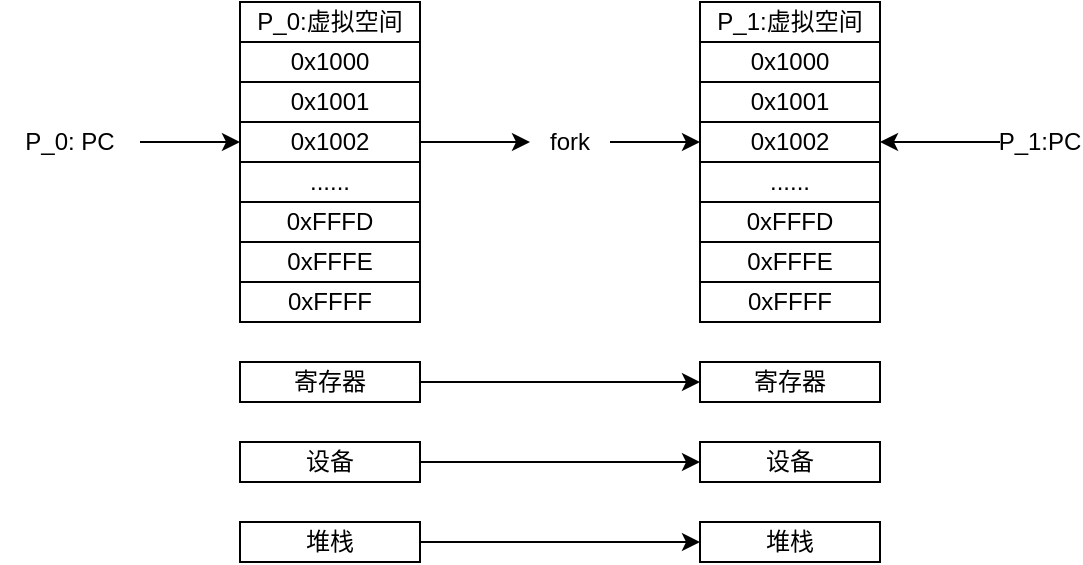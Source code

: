<mxfile version="14.6.1" type="device" pages="3"><diagram id="RxDcezwiMd56ZjlxwDjX" name="第 1 页"><mxGraphModel dx="1379" dy="774" grid="1" gridSize="10" guides="1" tooltips="1" connect="1" arrows="1" fold="1" page="1" pageScale="1" pageWidth="850" pageHeight="1100" math="0" shadow="0"><root><mxCell id="0"/><mxCell id="1" parent="0"/><mxCell id="0-1mIV-Ge1RWTfzih4tD-1" value="P_0:虚拟空间" style="rounded=0;whiteSpace=wrap;html=1;" vertex="1" parent="1"><mxGeometry x="240" y="200" width="90" height="20" as="geometry"/></mxCell><mxCell id="0-1mIV-Ge1RWTfzih4tD-2" value="0x1000" style="rounded=0;whiteSpace=wrap;html=1;" vertex="1" parent="1"><mxGeometry x="240" y="220" width="90" height="20" as="geometry"/></mxCell><mxCell id="0-1mIV-Ge1RWTfzih4tD-3" value="0x1001" style="rounded=0;whiteSpace=wrap;html=1;" vertex="1" parent="1"><mxGeometry x="240" y="240" width="90" height="20" as="geometry"/></mxCell><mxCell id="0-1mIV-Ge1RWTfzih4tD-12" style="edgeStyle=orthogonalEdgeStyle;rounded=0;orthogonalLoop=1;jettySize=auto;html=1;exitX=1;exitY=0.5;exitDx=0;exitDy=0;" edge="1" parent="1" source="0-1mIV-Ge1RWTfzih4tD-4" target="0-1mIV-Ge1RWTfzih4tD-11"><mxGeometry relative="1" as="geometry"/></mxCell><mxCell id="0-1mIV-Ge1RWTfzih4tD-4" value="0x1002" style="rounded=0;whiteSpace=wrap;html=1;" vertex="1" parent="1"><mxGeometry x="240" y="260" width="90" height="20" as="geometry"/></mxCell><mxCell id="0-1mIV-Ge1RWTfzih4tD-5" value="......" style="rounded=0;whiteSpace=wrap;html=1;" vertex="1" parent="1"><mxGeometry x="240" y="280" width="90" height="20" as="geometry"/></mxCell><mxCell id="0-1mIV-Ge1RWTfzih4tD-6" value="0xFFFD" style="rounded=0;whiteSpace=wrap;html=1;" vertex="1" parent="1"><mxGeometry x="240" y="300" width="90" height="20" as="geometry"/></mxCell><mxCell id="0-1mIV-Ge1RWTfzih4tD-7" value="0xFFFE" style="rounded=0;whiteSpace=wrap;html=1;" vertex="1" parent="1"><mxGeometry x="240" y="320" width="90" height="20" as="geometry"/></mxCell><mxCell id="0-1mIV-Ge1RWTfzih4tD-8" value="0xFFFF" style="rounded=0;whiteSpace=wrap;html=1;" vertex="1" parent="1"><mxGeometry x="240" y="340" width="90" height="20" as="geometry"/></mxCell><mxCell id="0-1mIV-Ge1RWTfzih4tD-10" style="edgeStyle=orthogonalEdgeStyle;rounded=0;orthogonalLoop=1;jettySize=auto;html=1;exitX=1;exitY=0.5;exitDx=0;exitDy=0;" edge="1" parent="1" source="0-1mIV-Ge1RWTfzih4tD-9" target="0-1mIV-Ge1RWTfzih4tD-4"><mxGeometry relative="1" as="geometry"/></mxCell><mxCell id="0-1mIV-Ge1RWTfzih4tD-9" value="P_0: PC" style="text;html=1;strokeColor=none;fillColor=none;align=center;verticalAlign=middle;whiteSpace=wrap;rounded=0;" vertex="1" parent="1"><mxGeometry x="120" y="260" width="70" height="20" as="geometry"/></mxCell><mxCell id="0-1mIV-Ge1RWTfzih4tD-21" style="edgeStyle=orthogonalEdgeStyle;rounded=0;orthogonalLoop=1;jettySize=auto;html=1;exitX=1;exitY=0.5;exitDx=0;exitDy=0;entryX=0;entryY=0.5;entryDx=0;entryDy=0;" edge="1" parent="1" source="0-1mIV-Ge1RWTfzih4tD-11" target="0-1mIV-Ge1RWTfzih4tD-16"><mxGeometry relative="1" as="geometry"/></mxCell><mxCell id="0-1mIV-Ge1RWTfzih4tD-11" value="fork" style="text;html=1;strokeColor=none;fillColor=none;align=center;verticalAlign=middle;whiteSpace=wrap;rounded=0;" vertex="1" parent="1"><mxGeometry x="385" y="260" width="40" height="20" as="geometry"/></mxCell><mxCell id="0-1mIV-Ge1RWTfzih4tD-13" value="P_1:虚拟空间" style="rounded=0;whiteSpace=wrap;html=1;" vertex="1" parent="1"><mxGeometry x="470" y="200" width="90" height="20" as="geometry"/></mxCell><mxCell id="0-1mIV-Ge1RWTfzih4tD-14" value="0x1000" style="rounded=0;whiteSpace=wrap;html=1;" vertex="1" parent="1"><mxGeometry x="470" y="220" width="90" height="20" as="geometry"/></mxCell><mxCell id="0-1mIV-Ge1RWTfzih4tD-15" value="0x1001" style="rounded=0;whiteSpace=wrap;html=1;" vertex="1" parent="1"><mxGeometry x="470" y="240" width="90" height="20" as="geometry"/></mxCell><mxCell id="0-1mIV-Ge1RWTfzih4tD-16" value="0x1002" style="rounded=0;whiteSpace=wrap;html=1;" vertex="1" parent="1"><mxGeometry x="470" y="260" width="90" height="20" as="geometry"/></mxCell><mxCell id="0-1mIV-Ge1RWTfzih4tD-17" value="......" style="rounded=0;whiteSpace=wrap;html=1;" vertex="1" parent="1"><mxGeometry x="470" y="280" width="90" height="20" as="geometry"/></mxCell><mxCell id="0-1mIV-Ge1RWTfzih4tD-18" value="0xFFFD" style="rounded=0;whiteSpace=wrap;html=1;" vertex="1" parent="1"><mxGeometry x="470" y="300" width="90" height="20" as="geometry"/></mxCell><mxCell id="0-1mIV-Ge1RWTfzih4tD-19" value="0xFFFE" style="rounded=0;whiteSpace=wrap;html=1;" vertex="1" parent="1"><mxGeometry x="470" y="320" width="90" height="20" as="geometry"/></mxCell><mxCell id="0-1mIV-Ge1RWTfzih4tD-20" value="0xFFFF" style="rounded=0;whiteSpace=wrap;html=1;" vertex="1" parent="1"><mxGeometry x="470" y="340" width="90" height="20" as="geometry"/></mxCell><mxCell id="0-1mIV-Ge1RWTfzih4tD-23" style="edgeStyle=orthogonalEdgeStyle;rounded=0;orthogonalLoop=1;jettySize=auto;html=1;exitX=0;exitY=0.5;exitDx=0;exitDy=0;" edge="1" parent="1" source="0-1mIV-Ge1RWTfzih4tD-22" target="0-1mIV-Ge1RWTfzih4tD-16"><mxGeometry relative="1" as="geometry"/></mxCell><mxCell id="0-1mIV-Ge1RWTfzih4tD-22" value="P_1:PC" style="text;html=1;strokeColor=none;fillColor=none;align=center;verticalAlign=middle;whiteSpace=wrap;rounded=0;" vertex="1" parent="1"><mxGeometry x="620" y="260" width="40" height="20" as="geometry"/></mxCell><mxCell id="cBHzgWHIfLX0-GoalUNW-7" style="edgeStyle=orthogonalEdgeStyle;rounded=0;orthogonalLoop=1;jettySize=auto;html=1;exitX=1;exitY=0.5;exitDx=0;exitDy=0;entryX=0;entryY=0.5;entryDx=0;entryDy=0;" edge="1" parent="1" source="cBHzgWHIfLX0-GoalUNW-1" target="cBHzgWHIfLX0-GoalUNW-4"><mxGeometry relative="1" as="geometry"/></mxCell><mxCell id="cBHzgWHIfLX0-GoalUNW-1" value="寄存器" style="rounded=0;whiteSpace=wrap;html=1;" vertex="1" parent="1"><mxGeometry x="240" y="380" width="90" height="20" as="geometry"/></mxCell><mxCell id="cBHzgWHIfLX0-GoalUNW-8" style="edgeStyle=orthogonalEdgeStyle;rounded=0;orthogonalLoop=1;jettySize=auto;html=1;exitX=1;exitY=0.5;exitDx=0;exitDy=0;" edge="1" parent="1" source="cBHzgWHIfLX0-GoalUNW-2" target="cBHzgWHIfLX0-GoalUNW-5"><mxGeometry relative="1" as="geometry"/></mxCell><mxCell id="cBHzgWHIfLX0-GoalUNW-2" value="设备" style="rounded=0;whiteSpace=wrap;html=1;" vertex="1" parent="1"><mxGeometry x="240" y="420" width="90" height="20" as="geometry"/></mxCell><mxCell id="cBHzgWHIfLX0-GoalUNW-9" style="edgeStyle=orthogonalEdgeStyle;rounded=0;orthogonalLoop=1;jettySize=auto;html=1;exitX=1;exitY=0.5;exitDx=0;exitDy=0;" edge="1" parent="1" source="cBHzgWHIfLX0-GoalUNW-3" target="cBHzgWHIfLX0-GoalUNW-6"><mxGeometry relative="1" as="geometry"/></mxCell><mxCell id="cBHzgWHIfLX0-GoalUNW-3" value="堆栈" style="rounded=0;whiteSpace=wrap;html=1;" vertex="1" parent="1"><mxGeometry x="240" y="460" width="90" height="20" as="geometry"/></mxCell><mxCell id="cBHzgWHIfLX0-GoalUNW-4" value="寄存器" style="rounded=0;whiteSpace=wrap;html=1;" vertex="1" parent="1"><mxGeometry x="470" y="380" width="90" height="20" as="geometry"/></mxCell><mxCell id="cBHzgWHIfLX0-GoalUNW-5" value="设备" style="rounded=0;whiteSpace=wrap;html=1;" vertex="1" parent="1"><mxGeometry x="470" y="420" width="90" height="20" as="geometry"/></mxCell><mxCell id="cBHzgWHIfLX0-GoalUNW-6" value="堆栈" style="rounded=0;whiteSpace=wrap;html=1;" vertex="1" parent="1"><mxGeometry x="470" y="460" width="90" height="20" as="geometry"/></mxCell></root></mxGraphModel></diagram><diagram id="hj6Jt7ETDmSBsyS2MMWf" name="第 2 页"><mxGraphModel dx="1379" dy="774" grid="1" gridSize="10" guides="1" tooltips="1" connect="1" arrows="1" fold="1" page="1" pageScale="1" pageWidth="850" pageHeight="1100" math="0" shadow="0"><root><mxCell id="Ln3bBXIFtddjeW7H1KDr-0"/><mxCell id="Ln3bBXIFtddjeW7H1KDr-1" parent="Ln3bBXIFtddjeW7H1KDr-0"/><mxCell id="PxDKsjM7467nZ8MxKHK9-52" value="" style="group;fillColor=#e3c800;strokeColor=#B09500;fontColor=#ffffff;" vertex="1" connectable="0" parent="Ln3bBXIFtddjeW7H1KDr-1"><mxGeometry x="150" y="90" width="500" height="60" as="geometry"/></mxCell><mxCell id="PxDKsjM7467nZ8MxKHK9-31" value="物理内存" style="rounded=0;whiteSpace=wrap;html=1;" vertex="1" parent="PxDKsjM7467nZ8MxKHK9-52"><mxGeometry width="500" height="60" as="geometry"/></mxCell><mxCell id="PxDKsjM7467nZ8MxKHK9-34" value="Page" style="rounded=0;whiteSpace=wrap;html=1;" vertex="1" parent="PxDKsjM7467nZ8MxKHK9-52"><mxGeometry x="15" y="10" width="40" height="20" as="geometry"/></mxCell><mxCell id="PxDKsjM7467nZ8MxKHK9-35" value="Page" style="rounded=0;whiteSpace=wrap;html=1;" vertex="1" parent="PxDKsjM7467nZ8MxKHK9-52"><mxGeometry x="15" y="30" width="40" height="20" as="geometry"/></mxCell><mxCell id="PxDKsjM7467nZ8MxKHK9-39" value="Page" style="rounded=0;whiteSpace=wrap;html=1;" vertex="1" parent="PxDKsjM7467nZ8MxKHK9-52"><mxGeometry x="55" y="10" width="40" height="20" as="geometry"/></mxCell><mxCell id="PxDKsjM7467nZ8MxKHK9-40" value="Page" style="rounded=0;whiteSpace=wrap;html=1;" vertex="1" parent="PxDKsjM7467nZ8MxKHK9-52"><mxGeometry x="55" y="30" width="40" height="20" as="geometry"/></mxCell><mxCell id="PxDKsjM7467nZ8MxKHK9-41" value="......" style="rounded=0;whiteSpace=wrap;html=1;" vertex="1" parent="PxDKsjM7467nZ8MxKHK9-52"><mxGeometry x="95" y="10" width="100" height="20" as="geometry"/></mxCell><mxCell id="PxDKsjM7467nZ8MxKHK9-42" value="......" style="rounded=0;whiteSpace=wrap;html=1;" vertex="1" parent="PxDKsjM7467nZ8MxKHK9-52"><mxGeometry x="95" y="30" width="100" height="20" as="geometry"/></mxCell><mxCell id="PxDKsjM7467nZ8MxKHK9-43" value="Page" style="rounded=0;whiteSpace=wrap;html=1;fillColor=#e51400;strokeColor=#B20000;fontColor=#ffffff;" vertex="1" parent="PxDKsjM7467nZ8MxKHK9-52"><mxGeometry x="295" y="10" width="40" height="20" as="geometry"/></mxCell><mxCell id="PxDKsjM7467nZ8MxKHK9-44" value="Page" style="rounded=0;whiteSpace=wrap;html=1;" vertex="1" parent="PxDKsjM7467nZ8MxKHK9-52"><mxGeometry x="295" y="30" width="40" height="20" as="geometry"/></mxCell><mxCell id="PxDKsjM7467nZ8MxKHK9-45" value="Page" style="rounded=0;whiteSpace=wrap;html=1;fillColor=#e51400;strokeColor=#B20000;fontColor=#ffffff;" vertex="1" parent="PxDKsjM7467nZ8MxKHK9-52"><mxGeometry x="335" y="10" width="40" height="20" as="geometry"/></mxCell><mxCell id="PxDKsjM7467nZ8MxKHK9-46" value="Page" style="rounded=0;whiteSpace=wrap;html=1;" vertex="1" parent="PxDKsjM7467nZ8MxKHK9-52"><mxGeometry x="335" y="30" width="40" height="20" as="geometry"/></mxCell><mxCell id="PxDKsjM7467nZ8MxKHK9-47" value="Page" style="rounded=0;whiteSpace=wrap;html=1;fillColor=#e3c800;strokeColor=#B09500;fontColor=#ffffff;" vertex="1" parent="PxDKsjM7467nZ8MxKHK9-52"><mxGeometry x="445" y="10" width="40" height="20" as="geometry"/></mxCell><mxCell id="PxDKsjM7467nZ8MxKHK9-48" value="Page" style="rounded=0;whiteSpace=wrap;html=1;" vertex="1" parent="PxDKsjM7467nZ8MxKHK9-52"><mxGeometry x="445" y="30" width="40" height="20" as="geometry"/></mxCell><mxCell id="PxDKsjM7467nZ8MxKHK9-49" value="Page" style="rounded=0;whiteSpace=wrap;html=1;fillColor=#e3c800;strokeColor=#B09500;fontColor=#ffffff;" vertex="1" parent="PxDKsjM7467nZ8MxKHK9-52"><mxGeometry x="405" y="10" width="40" height="20" as="geometry"/></mxCell><mxCell id="PxDKsjM7467nZ8MxKHK9-50" value="Page" style="rounded=0;whiteSpace=wrap;html=1;" vertex="1" parent="PxDKsjM7467nZ8MxKHK9-52"><mxGeometry x="405" y="30" width="40" height="20" as="geometry"/></mxCell><mxCell id="PxDKsjM7467nZ8MxKHK9-53" value="......" style="rounded=0;whiteSpace=wrap;html=1;" vertex="1" parent="PxDKsjM7467nZ8MxKHK9-52"><mxGeometry x="375" y="10" width="30" height="20" as="geometry"/></mxCell><mxCell id="PxDKsjM7467nZ8MxKHK9-54" value="......" style="rounded=0;whiteSpace=wrap;html=1;" vertex="1" parent="PxDKsjM7467nZ8MxKHK9-52"><mxGeometry x="375" y="30" width="30" height="20" as="geometry"/></mxCell><mxCell id="PxDKsjM7467nZ8MxKHK9-0" value="P_0:虚拟空间" style="rounded=0;whiteSpace=wrap;html=1;" vertex="1" parent="Ln3bBXIFtddjeW7H1KDr-1"><mxGeometry x="240" y="200" width="90" height="20" as="geometry"/></mxCell><mxCell id="zTly8PSaYznxtK_NQt9u-36" style="edgeStyle=orthogonalEdgeStyle;rounded=0;orthogonalLoop=1;jettySize=auto;html=1;exitX=0;exitY=0.5;exitDx=0;exitDy=0;entryX=1;entryY=0.5;entryDx=0;entryDy=0;" edge="1" parent="Ln3bBXIFtddjeW7H1KDr-1" source="PxDKsjM7467nZ8MxKHK9-1" target="zTly8PSaYznxtK_NQt9u-3"><mxGeometry relative="1" as="geometry"/></mxCell><mxCell id="PxDKsjM7467nZ8MxKHK9-1" value="0x1000" style="rounded=0;whiteSpace=wrap;html=1;" vertex="1" parent="Ln3bBXIFtddjeW7H1KDr-1"><mxGeometry x="240" y="220" width="90" height="20" as="geometry"/></mxCell><mxCell id="zTly8PSaYznxtK_NQt9u-37" style="edgeStyle=orthogonalEdgeStyle;rounded=0;orthogonalLoop=1;jettySize=auto;html=1;exitX=0;exitY=0.5;exitDx=0;exitDy=0;entryX=1;entryY=0.5;entryDx=0;entryDy=0;" edge="1" parent="Ln3bBXIFtddjeW7H1KDr-1" source="PxDKsjM7467nZ8MxKHK9-2" target="zTly8PSaYznxtK_NQt9u-4"><mxGeometry relative="1" as="geometry"/></mxCell><mxCell id="PxDKsjM7467nZ8MxKHK9-2" value="0x1001" style="rounded=0;whiteSpace=wrap;html=1;" vertex="1" parent="Ln3bBXIFtddjeW7H1KDr-1"><mxGeometry x="240" y="240" width="90" height="20" as="geometry"/></mxCell><mxCell id="PxDKsjM7467nZ8MxKHK9-3" style="edgeStyle=orthogonalEdgeStyle;rounded=0;orthogonalLoop=1;jettySize=auto;html=1;exitX=1;exitY=0.5;exitDx=0;exitDy=0;" edge="1" parent="Ln3bBXIFtddjeW7H1KDr-1" source="PxDKsjM7467nZ8MxKHK9-4" target="PxDKsjM7467nZ8MxKHK9-12"><mxGeometry relative="1" as="geometry"/></mxCell><mxCell id="PxDKsjM7467nZ8MxKHK9-4" value="0x1002" style="rounded=0;whiteSpace=wrap;html=1;" vertex="1" parent="Ln3bBXIFtddjeW7H1KDr-1"><mxGeometry x="240" y="260" width="90" height="20" as="geometry"/></mxCell><mxCell id="PxDKsjM7467nZ8MxKHK9-5" value="......" style="rounded=0;whiteSpace=wrap;html=1;" vertex="1" parent="Ln3bBXIFtddjeW7H1KDr-1"><mxGeometry x="240" y="280" width="90" height="20" as="geometry"/></mxCell><mxCell id="zTly8PSaYznxtK_NQt9u-47" style="edgeStyle=orthogonalEdgeStyle;rounded=0;orthogonalLoop=1;jettySize=auto;html=1;exitX=0;exitY=0.5;exitDx=0;exitDy=0;entryX=1;entryY=0.5;entryDx=0;entryDy=0;" edge="1" parent="Ln3bBXIFtddjeW7H1KDr-1" source="PxDKsjM7467nZ8MxKHK9-6" target="zTly8PSaYznxtK_NQt9u-8"><mxGeometry relative="1" as="geometry"/></mxCell><mxCell id="PxDKsjM7467nZ8MxKHK9-6" value="0xFFFA" style="rounded=0;whiteSpace=wrap;html=1;" vertex="1" parent="Ln3bBXIFtddjeW7H1KDr-1"><mxGeometry x="240" y="300" width="90" height="20" as="geometry"/></mxCell><mxCell id="zTly8PSaYznxtK_NQt9u-48" style="edgeStyle=orthogonalEdgeStyle;rounded=0;orthogonalLoop=1;jettySize=auto;html=1;exitX=0;exitY=0.5;exitDx=0;exitDy=0;entryX=1;entryY=0.5;entryDx=0;entryDy=0;" edge="1" parent="Ln3bBXIFtddjeW7H1KDr-1" source="PxDKsjM7467nZ8MxKHK9-7" target="zTly8PSaYznxtK_NQt9u-15"><mxGeometry relative="1" as="geometry"/></mxCell><mxCell id="PxDKsjM7467nZ8MxKHK9-7" value="0xFFFB" style="rounded=0;whiteSpace=wrap;html=1;" vertex="1" parent="Ln3bBXIFtddjeW7H1KDr-1"><mxGeometry x="240" y="320" width="90" height="20" as="geometry"/></mxCell><mxCell id="PxDKsjM7467nZ8MxKHK9-8" value="0xFFFC" style="rounded=0;whiteSpace=wrap;html=1;" vertex="1" parent="Ln3bBXIFtddjeW7H1KDr-1"><mxGeometry x="240" y="340" width="90" height="20" as="geometry"/></mxCell><mxCell id="PxDKsjM7467nZ8MxKHK9-58" style="edgeStyle=orthogonalEdgeStyle;rounded=0;orthogonalLoop=1;jettySize=auto;html=1;exitX=0;exitY=0.5;exitDx=0;exitDy=0;entryX=1;entryY=0.5;entryDx=0;entryDy=0;" edge="1" parent="Ln3bBXIFtddjeW7H1KDr-1" source="PxDKsjM7467nZ8MxKHK9-10"><mxGeometry relative="1" as="geometry"><mxPoint x="330" y="330" as="targetPoint"/></mxGeometry></mxCell><mxCell id="PxDKsjM7467nZ8MxKHK9-10" value="P_0: PC" style="text;html=1;strokeColor=none;fillColor=none;align=center;verticalAlign=middle;whiteSpace=wrap;rounded=0;" vertex="1" parent="Ln3bBXIFtddjeW7H1KDr-1"><mxGeometry x="390" y="320" width="50" height="20" as="geometry"/></mxCell><mxCell id="PxDKsjM7467nZ8MxKHK9-11" style="edgeStyle=orthogonalEdgeStyle;rounded=0;orthogonalLoop=1;jettySize=auto;html=1;exitX=1;exitY=0.5;exitDx=0;exitDy=0;entryX=0;entryY=0.5;entryDx=0;entryDy=0;" edge="1" parent="Ln3bBXIFtddjeW7H1KDr-1" source="PxDKsjM7467nZ8MxKHK9-12" target="PxDKsjM7467nZ8MxKHK9-16"><mxGeometry relative="1" as="geometry"/></mxCell><mxCell id="PxDKsjM7467nZ8MxKHK9-12" value="fork" style="text;html=1;strokeColor=none;fillColor=none;align=center;verticalAlign=middle;whiteSpace=wrap;rounded=0;" vertex="1" parent="Ln3bBXIFtddjeW7H1KDr-1"><mxGeometry x="385" y="260" width="40" height="20" as="geometry"/></mxCell><mxCell id="PxDKsjM7467nZ8MxKHK9-13" value="P_1:虚拟空间" style="rounded=0;whiteSpace=wrap;html=1;" vertex="1" parent="Ln3bBXIFtddjeW7H1KDr-1"><mxGeometry x="470" y="200" width="90" height="20" as="geometry"/></mxCell><mxCell id="zTly8PSaYznxtK_NQt9u-40" style="edgeStyle=orthogonalEdgeStyle;rounded=0;orthogonalLoop=1;jettySize=auto;html=1;exitX=1;exitY=0.5;exitDx=0;exitDy=0;" edge="1" parent="Ln3bBXIFtddjeW7H1KDr-1" source="PxDKsjM7467nZ8MxKHK9-14" target="zTly8PSaYznxtK_NQt9u-22"><mxGeometry relative="1" as="geometry"/></mxCell><mxCell id="PxDKsjM7467nZ8MxKHK9-14" value="0x1000" style="rounded=0;whiteSpace=wrap;html=1;" vertex="1" parent="Ln3bBXIFtddjeW7H1KDr-1"><mxGeometry x="470" y="220" width="90" height="20" as="geometry"/></mxCell><mxCell id="zTly8PSaYznxtK_NQt9u-41" style="edgeStyle=orthogonalEdgeStyle;rounded=0;orthogonalLoop=1;jettySize=auto;html=1;exitX=1;exitY=0.5;exitDx=0;exitDy=0;entryX=0;entryY=0.5;entryDx=0;entryDy=0;" edge="1" parent="Ln3bBXIFtddjeW7H1KDr-1" source="PxDKsjM7467nZ8MxKHK9-15" target="zTly8PSaYznxtK_NQt9u-23"><mxGeometry relative="1" as="geometry"/></mxCell><mxCell id="PxDKsjM7467nZ8MxKHK9-15" value="0x1001" style="rounded=0;whiteSpace=wrap;html=1;" vertex="1" parent="Ln3bBXIFtddjeW7H1KDr-1"><mxGeometry x="470" y="240" width="90" height="20" as="geometry"/></mxCell><mxCell id="PxDKsjM7467nZ8MxKHK9-16" value="0x1002" style="rounded=0;whiteSpace=wrap;html=1;" vertex="1" parent="Ln3bBXIFtddjeW7H1KDr-1"><mxGeometry x="470" y="260" width="90" height="20" as="geometry"/></mxCell><mxCell id="PxDKsjM7467nZ8MxKHK9-17" value="......" style="rounded=0;whiteSpace=wrap;html=1;" vertex="1" parent="Ln3bBXIFtddjeW7H1KDr-1"><mxGeometry x="470" y="280" width="90" height="20" as="geometry"/></mxCell><mxCell id="PxDKsjM7467nZ8MxKHK9-32" style="edgeStyle=orthogonalEdgeStyle;rounded=0;orthogonalLoop=1;jettySize=auto;html=1;exitX=1;exitY=0.5;exitDx=0;exitDy=0;entryX=0;entryY=0.5;entryDx=0;entryDy=0;" edge="1" parent="Ln3bBXIFtddjeW7H1KDr-1" source="PxDKsjM7467nZ8MxKHK9-22" target="PxDKsjM7467nZ8MxKHK9-28"><mxGeometry relative="1" as="geometry"/></mxCell><mxCell id="PxDKsjM7467nZ8MxKHK9-22" value="P_1:PC" style="text;html=1;strokeColor=none;fillColor=none;align=center;verticalAlign=middle;whiteSpace=wrap;rounded=0;" vertex="1" parent="Ln3bBXIFtddjeW7H1KDr-1"><mxGeometry x="360" y="340" width="50" height="20" as="geometry"/></mxCell><mxCell id="PxDKsjM7467nZ8MxKHK9-24" value="......" style="rounded=0;whiteSpace=wrap;html=1;" vertex="1" parent="Ln3bBXIFtddjeW7H1KDr-1"><mxGeometry x="240" y="360" width="90" height="20" as="geometry"/></mxCell><mxCell id="PxDKsjM7467nZ8MxKHK9-25" value="0xFFFF" style="rounded=0;whiteSpace=wrap;html=1;" vertex="1" parent="Ln3bBXIFtddjeW7H1KDr-1"><mxGeometry x="240" y="380" width="90" height="20" as="geometry"/></mxCell><mxCell id="zTly8PSaYznxtK_NQt9u-57" style="edgeStyle=orthogonalEdgeStyle;rounded=0;orthogonalLoop=1;jettySize=auto;html=1;exitX=1;exitY=0.5;exitDx=0;exitDy=0;" edge="1" parent="Ln3bBXIFtddjeW7H1KDr-1" source="PxDKsjM7467nZ8MxKHK9-26" target="zTly8PSaYznxtK_NQt9u-27"><mxGeometry relative="1" as="geometry"/></mxCell><mxCell id="PxDKsjM7467nZ8MxKHK9-26" value="0xFFFA" style="rounded=0;whiteSpace=wrap;html=1;" vertex="1" parent="Ln3bBXIFtddjeW7H1KDr-1"><mxGeometry x="470" y="300" width="90" height="20" as="geometry"/></mxCell><mxCell id="zTly8PSaYznxtK_NQt9u-50" style="edgeStyle=orthogonalEdgeStyle;rounded=0;orthogonalLoop=1;jettySize=auto;html=1;exitX=1;exitY=0.5;exitDx=0;exitDy=0;" edge="1" parent="Ln3bBXIFtddjeW7H1KDr-1" source="PxDKsjM7467nZ8MxKHK9-27" target="zTly8PSaYznxtK_NQt9u-33"><mxGeometry relative="1" as="geometry"/></mxCell><mxCell id="PxDKsjM7467nZ8MxKHK9-27" value="0xFFFB" style="rounded=0;whiteSpace=wrap;html=1;" vertex="1" parent="Ln3bBXIFtddjeW7H1KDr-1"><mxGeometry x="470" y="320" width="90" height="20" as="geometry"/></mxCell><mxCell id="PxDKsjM7467nZ8MxKHK9-28" value="0xFFFC" style="rounded=0;whiteSpace=wrap;html=1;" vertex="1" parent="Ln3bBXIFtddjeW7H1KDr-1"><mxGeometry x="470" y="340" width="90" height="20" as="geometry"/></mxCell><mxCell id="PxDKsjM7467nZ8MxKHK9-29" value="......" style="rounded=0;whiteSpace=wrap;html=1;" vertex="1" parent="Ln3bBXIFtddjeW7H1KDr-1"><mxGeometry x="470" y="360" width="90" height="20" as="geometry"/></mxCell><mxCell id="PxDKsjM7467nZ8MxKHK9-30" value="0xFFFF" style="rounded=0;whiteSpace=wrap;html=1;" vertex="1" parent="Ln3bBXIFtddjeW7H1KDr-1"><mxGeometry x="470" y="380" width="90" height="20" as="geometry"/></mxCell><mxCell id="zTly8PSaYznxtK_NQt9u-1" value="P_0:映射表" style="rounded=0;whiteSpace=wrap;html=1;" vertex="1" parent="Ln3bBXIFtddjeW7H1KDr-1"><mxGeometry x="70" y="200" width="90" height="20" as="geometry"/></mxCell><mxCell id="zTly8PSaYznxtK_NQt9u-3" value="Mask" style="rounded=0;whiteSpace=wrap;html=1;" vertex="1" parent="Ln3bBXIFtddjeW7H1KDr-1"><mxGeometry x="100" y="220" width="60" height="20" as="geometry"/></mxCell><mxCell id="zTly8PSaYznxtK_NQt9u-4" value="Mask" style="rounded=0;whiteSpace=wrap;html=1;" vertex="1" parent="Ln3bBXIFtddjeW7H1KDr-1"><mxGeometry x="100" y="240" width="60" height="20" as="geometry"/></mxCell><mxCell id="zTly8PSaYznxtK_NQt9u-38" style="edgeStyle=orthogonalEdgeStyle;rounded=0;orthogonalLoop=1;jettySize=auto;html=1;exitX=0;exitY=0.5;exitDx=0;exitDy=0;entryX=0;entryY=0.5;entryDx=0;entryDy=0;" edge="1" parent="Ln3bBXIFtddjeW7H1KDr-1" source="zTly8PSaYznxtK_NQt9u-5" target="PxDKsjM7467nZ8MxKHK9-34"><mxGeometry relative="1" as="geometry"/></mxCell><mxCell id="zTly8PSaYznxtK_NQt9u-5" value="1" style="rounded=0;whiteSpace=wrap;html=1;" vertex="1" parent="Ln3bBXIFtddjeW7H1KDr-1"><mxGeometry x="70" y="220" width="30" height="20" as="geometry"/></mxCell><mxCell id="zTly8PSaYznxtK_NQt9u-43" style="edgeStyle=orthogonalEdgeStyle;rounded=0;orthogonalLoop=1;jettySize=auto;html=1;exitX=0;exitY=0.5;exitDx=0;exitDy=0;entryX=0;entryY=0.5;entryDx=0;entryDy=0;" edge="1" parent="Ln3bBXIFtddjeW7H1KDr-1" source="zTly8PSaYznxtK_NQt9u-6" target="PxDKsjM7467nZ8MxKHK9-34"><mxGeometry relative="1" as="geometry"/></mxCell><mxCell id="zTly8PSaYznxtK_NQt9u-6" value="1" style="rounded=0;whiteSpace=wrap;html=1;" vertex="1" parent="Ln3bBXIFtddjeW7H1KDr-1"><mxGeometry x="70" y="240" width="30" height="20" as="geometry"/></mxCell><mxCell id="zTly8PSaYznxtK_NQt9u-7" value="Mask" style="rounded=0;whiteSpace=wrap;html=1;" vertex="1" parent="Ln3bBXIFtddjeW7H1KDr-1"><mxGeometry x="100" y="280" width="60" height="20" as="geometry"/></mxCell><mxCell id="zTly8PSaYznxtK_NQt9u-8" value="Mask" style="rounded=0;whiteSpace=wrap;html=1;" vertex="1" parent="Ln3bBXIFtddjeW7H1KDr-1"><mxGeometry x="100" y="300" width="60" height="20" as="geometry"/></mxCell><mxCell id="zTly8PSaYznxtK_NQt9u-9" value="0" style="rounded=0;whiteSpace=wrap;html=1;" vertex="1" parent="Ln3bBXIFtddjeW7H1KDr-1"><mxGeometry x="70" y="280" width="30" height="20" as="geometry"/></mxCell><mxCell id="zTly8PSaYznxtK_NQt9u-51" style="edgeStyle=orthogonalEdgeStyle;rounded=0;orthogonalLoop=1;jettySize=auto;html=1;exitX=0;exitY=0.5;exitDx=0;exitDy=0;entryX=0.5;entryY=0;entryDx=0;entryDy=0;fillColor=#e51400;strokeColor=#B20000;" edge="1" parent="Ln3bBXIFtddjeW7H1KDr-1" source="zTly8PSaYznxtK_NQt9u-10" target="PxDKsjM7467nZ8MxKHK9-43"><mxGeometry relative="1" as="geometry"><Array as="points"><mxPoint x="30" y="310"/><mxPoint x="30" y="70"/><mxPoint x="465" y="70"/></Array></mxGeometry></mxCell><mxCell id="zTly8PSaYznxtK_NQt9u-10" value="1" style="rounded=0;whiteSpace=wrap;html=1;" vertex="1" parent="Ln3bBXIFtddjeW7H1KDr-1"><mxGeometry x="70" y="300" width="30" height="20" as="geometry"/></mxCell><mxCell id="zTly8PSaYznxtK_NQt9u-11" value="Mask" style="rounded=0;whiteSpace=wrap;html=1;" vertex="1" parent="Ln3bBXIFtddjeW7H1KDr-1"><mxGeometry x="100" y="360" width="60" height="20" as="geometry"/></mxCell><mxCell id="zTly8PSaYznxtK_NQt9u-12" value="Mask" style="rounded=0;whiteSpace=wrap;html=1;" vertex="1" parent="Ln3bBXIFtddjeW7H1KDr-1"><mxGeometry x="100" y="380" width="60" height="20" as="geometry"/></mxCell><mxCell id="zTly8PSaYznxtK_NQt9u-13" value="0" style="rounded=0;whiteSpace=wrap;html=1;" vertex="1" parent="Ln3bBXIFtddjeW7H1KDr-1"><mxGeometry x="70" y="360" width="30" height="20" as="geometry"/></mxCell><mxCell id="zTly8PSaYznxtK_NQt9u-14" value="0" style="rounded=0;whiteSpace=wrap;html=1;" vertex="1" parent="Ln3bBXIFtddjeW7H1KDr-1"><mxGeometry x="70" y="380" width="30" height="20" as="geometry"/></mxCell><mxCell id="zTly8PSaYznxtK_NQt9u-15" value="Mask" style="rounded=0;whiteSpace=wrap;html=1;" vertex="1" parent="Ln3bBXIFtddjeW7H1KDr-1"><mxGeometry x="100" y="320" width="60" height="20" as="geometry"/></mxCell><mxCell id="zTly8PSaYznxtK_NQt9u-52" style="edgeStyle=orthogonalEdgeStyle;rounded=0;orthogonalLoop=1;jettySize=auto;html=1;exitX=0;exitY=0.5;exitDx=0;exitDy=0;entryX=0.5;entryY=0;entryDx=0;entryDy=0;fillColor=#e51400;strokeColor=#B20000;" edge="1" parent="Ln3bBXIFtddjeW7H1KDr-1" source="zTly8PSaYznxtK_NQt9u-16" target="PxDKsjM7467nZ8MxKHK9-45"><mxGeometry relative="1" as="geometry"><Array as="points"><mxPoint x="20" y="330"/><mxPoint x="20" y="60"/><mxPoint x="505" y="60"/></Array></mxGeometry></mxCell><mxCell id="zTly8PSaYznxtK_NQt9u-16" value="1" style="rounded=0;whiteSpace=wrap;html=1;" vertex="1" parent="Ln3bBXIFtddjeW7H1KDr-1"><mxGeometry x="70" y="320" width="30" height="20" as="geometry"/></mxCell><mxCell id="zTly8PSaYznxtK_NQt9u-17" value="......" style="rounded=0;whiteSpace=wrap;html=1;" vertex="1" parent="Ln3bBXIFtddjeW7H1KDr-1"><mxGeometry x="70" y="260" width="90" height="20" as="geometry"/></mxCell><mxCell id="zTly8PSaYznxtK_NQt9u-18" value="......" style="rounded=0;whiteSpace=wrap;html=1;" vertex="1" parent="Ln3bBXIFtddjeW7H1KDr-1"><mxGeometry x="70" y="340" width="90" height="20" as="geometry"/></mxCell><mxCell id="zTly8PSaYznxtK_NQt9u-19" value="P_1:映射表" style="rounded=0;whiteSpace=wrap;html=1;" vertex="1" parent="Ln3bBXIFtddjeW7H1KDr-1"><mxGeometry x="640" y="200" width="90" height="20" as="geometry"/></mxCell><mxCell id="zTly8PSaYznxtK_NQt9u-44" style="edgeStyle=orthogonalEdgeStyle;rounded=0;orthogonalLoop=1;jettySize=auto;html=1;exitX=1;exitY=0.5;exitDx=0;exitDy=0;entryX=0;entryY=0.5;entryDx=0;entryDy=0;" edge="1" parent="Ln3bBXIFtddjeW7H1KDr-1" source="zTly8PSaYznxtK_NQt9u-20" target="PxDKsjM7467nZ8MxKHK9-34"><mxGeometry relative="1" as="geometry"><Array as="points"><mxPoint x="750" y="230"/><mxPoint x="750" y="190"/><mxPoint x="50" y="190"/><mxPoint x="50" y="110"/></Array></mxGeometry></mxCell><mxCell id="zTly8PSaYznxtK_NQt9u-20" value="Mask" style="rounded=0;whiteSpace=wrap;html=1;" vertex="1" parent="Ln3bBXIFtddjeW7H1KDr-1"><mxGeometry x="670" y="220" width="60" height="20" as="geometry"/></mxCell><mxCell id="zTly8PSaYznxtK_NQt9u-45" style="edgeStyle=orthogonalEdgeStyle;rounded=0;orthogonalLoop=1;jettySize=auto;html=1;exitX=1;exitY=0.5;exitDx=0;exitDy=0;entryX=0;entryY=0.5;entryDx=0;entryDy=0;" edge="1" parent="Ln3bBXIFtddjeW7H1KDr-1" source="zTly8PSaYznxtK_NQt9u-21" target="PxDKsjM7467nZ8MxKHK9-34"><mxGeometry relative="1" as="geometry"><Array as="points"><mxPoint x="750" y="250"/><mxPoint x="750" y="170"/><mxPoint x="50" y="170"/><mxPoint x="50" y="110"/></Array></mxGeometry></mxCell><mxCell id="zTly8PSaYznxtK_NQt9u-21" value="Mask" style="rounded=0;whiteSpace=wrap;html=1;" vertex="1" parent="Ln3bBXIFtddjeW7H1KDr-1"><mxGeometry x="670" y="240" width="60" height="20" as="geometry"/></mxCell><mxCell id="zTly8PSaYznxtK_NQt9u-22" value="1" style="rounded=0;whiteSpace=wrap;html=1;" vertex="1" parent="Ln3bBXIFtddjeW7H1KDr-1"><mxGeometry x="640" y="220" width="30" height="20" as="geometry"/></mxCell><mxCell id="zTly8PSaYznxtK_NQt9u-23" value="1" style="rounded=0;whiteSpace=wrap;html=1;" vertex="1" parent="Ln3bBXIFtddjeW7H1KDr-1"><mxGeometry x="640" y="240" width="30" height="20" as="geometry"/></mxCell><mxCell id="zTly8PSaYznxtK_NQt9u-24" value="Mask" style="rounded=0;whiteSpace=wrap;html=1;" vertex="1" parent="Ln3bBXIFtddjeW7H1KDr-1"><mxGeometry x="670" y="280" width="60" height="20" as="geometry"/></mxCell><mxCell id="zTly8PSaYznxtK_NQt9u-54" style="edgeStyle=orthogonalEdgeStyle;rounded=0;orthogonalLoop=1;jettySize=auto;html=1;exitX=1;exitY=0.5;exitDx=0;exitDy=0;entryX=0.5;entryY=0;entryDx=0;entryDy=0;fillColor=#e3c800;strokeColor=#B09500;" edge="1" parent="Ln3bBXIFtddjeW7H1KDr-1" source="zTly8PSaYznxtK_NQt9u-25" target="PxDKsjM7467nZ8MxKHK9-47"><mxGeometry relative="1" as="geometry"><Array as="points"><mxPoint x="770" y="310"/><mxPoint x="770" y="70"/><mxPoint x="615" y="70"/></Array></mxGeometry></mxCell><mxCell id="zTly8PSaYznxtK_NQt9u-25" value="Mask" style="rounded=0;whiteSpace=wrap;html=1;" vertex="1" parent="Ln3bBXIFtddjeW7H1KDr-1"><mxGeometry x="670" y="300" width="60" height="20" as="geometry"/></mxCell><mxCell id="zTly8PSaYznxtK_NQt9u-26" value="1" style="rounded=0;whiteSpace=wrap;html=1;" vertex="1" parent="Ln3bBXIFtddjeW7H1KDr-1"><mxGeometry x="640" y="280" width="30" height="20" as="geometry"/></mxCell><mxCell id="zTly8PSaYznxtK_NQt9u-27" value="1" style="rounded=0;whiteSpace=wrap;html=1;" vertex="1" parent="Ln3bBXIFtddjeW7H1KDr-1"><mxGeometry x="640" y="300" width="30" height="20" as="geometry"/></mxCell><mxCell id="zTly8PSaYznxtK_NQt9u-28" value="Mask" style="rounded=0;whiteSpace=wrap;html=1;" vertex="1" parent="Ln3bBXIFtddjeW7H1KDr-1"><mxGeometry x="670" y="360" width="60" height="20" as="geometry"/></mxCell><mxCell id="zTly8PSaYznxtK_NQt9u-29" value="Mask" style="rounded=0;whiteSpace=wrap;html=1;" vertex="1" parent="Ln3bBXIFtddjeW7H1KDr-1"><mxGeometry x="670" y="380" width="60" height="20" as="geometry"/></mxCell><mxCell id="zTly8PSaYznxtK_NQt9u-30" value="0" style="rounded=0;whiteSpace=wrap;html=1;" vertex="1" parent="Ln3bBXIFtddjeW7H1KDr-1"><mxGeometry x="640" y="360" width="30" height="20" as="geometry"/></mxCell><mxCell id="zTly8PSaYznxtK_NQt9u-31" value="0" style="rounded=0;whiteSpace=wrap;html=1;" vertex="1" parent="Ln3bBXIFtddjeW7H1KDr-1"><mxGeometry x="640" y="380" width="30" height="20" as="geometry"/></mxCell><mxCell id="zTly8PSaYznxtK_NQt9u-53" style="edgeStyle=orthogonalEdgeStyle;rounded=0;orthogonalLoop=1;jettySize=auto;html=1;exitX=1;exitY=0.5;exitDx=0;exitDy=0;entryX=0.5;entryY=0;entryDx=0;entryDy=0;fillColor=#e3c800;strokeColor=#B09500;" edge="1" parent="Ln3bBXIFtddjeW7H1KDr-1" source="zTly8PSaYznxtK_NQt9u-32" target="PxDKsjM7467nZ8MxKHK9-49"><mxGeometry relative="1" as="geometry"><Array as="points"><mxPoint x="780" y="330"/><mxPoint x="780" y="60"/><mxPoint x="575" y="60"/></Array></mxGeometry></mxCell><mxCell id="zTly8PSaYznxtK_NQt9u-32" value="Mask" style="rounded=0;whiteSpace=wrap;html=1;" vertex="1" parent="Ln3bBXIFtddjeW7H1KDr-1"><mxGeometry x="670" y="320" width="60" height="20" as="geometry"/></mxCell><mxCell id="zTly8PSaYznxtK_NQt9u-33" value="1" style="rounded=0;whiteSpace=wrap;html=1;" vertex="1" parent="Ln3bBXIFtddjeW7H1KDr-1"><mxGeometry x="640" y="320" width="30" height="20" as="geometry"/></mxCell><mxCell id="zTly8PSaYznxtK_NQt9u-34" value="......" style="rounded=0;whiteSpace=wrap;html=1;" vertex="1" parent="Ln3bBXIFtddjeW7H1KDr-1"><mxGeometry x="640" y="260" width="90" height="20" as="geometry"/></mxCell><mxCell id="zTly8PSaYznxtK_NQt9u-35" value="......" style="rounded=0;whiteSpace=wrap;html=1;" vertex="1" parent="Ln3bBXIFtddjeW7H1KDr-1"><mxGeometry x="640" y="340" width="90" height="20" as="geometry"/></mxCell><mxCell id="zTly8PSaYznxtK_NQt9u-55" value="指向相同" style="text;html=1;align=center;verticalAlign=middle;resizable=0;points=[];autosize=1;strokeColor=none;" vertex="1" parent="Ln3bBXIFtddjeW7H1KDr-1"><mxGeometry x="50" y="110" width="60" height="20" as="geometry"/></mxCell><mxCell id="zTly8PSaYznxtK_NQt9u-56" value="出现分化" style="text;html=1;align=center;verticalAlign=middle;resizable=0;points=[];autosize=1;strokeColor=none;" vertex="1" parent="Ln3bBXIFtddjeW7H1KDr-1"><mxGeometry x="510" y="60" width="60" height="20" as="geometry"/></mxCell></root></mxGraphModel></diagram><diagram id="P41rKbDiV35r596j6UHQ" name="第 3 页"><mxGraphModel dx="1379" dy="774" grid="1" gridSize="10" guides="1" tooltips="1" connect="1" arrows="1" fold="1" page="1" pageScale="1" pageWidth="850" pageHeight="1100" math="0" shadow="0"><root><mxCell id="Qh--unjHfgKK7U_j3dMj-0"/><mxCell id="Qh--unjHfgKK7U_j3dMj-1" parent="Qh--unjHfgKK7U_j3dMj-0"/><mxCell id="Qh--unjHfgKK7U_j3dMj-17" value="" style="rounded=0;whiteSpace=wrap;html=1;" vertex="1" parent="Qh--unjHfgKK7U_j3dMj-1"><mxGeometry x="265" y="250" width="160" height="130" as="geometry"/></mxCell><mxCell id="Qh--unjHfgKK7U_j3dMj-15" value="" style="rounded=0;whiteSpace=wrap;html=1;" vertex="1" parent="Qh--unjHfgKK7U_j3dMj-1"><mxGeometry x="80" y="250" width="160" height="290" as="geometry"/></mxCell><mxCell id="Qh--unjHfgKK7U_j3dMj-10" style="edgeStyle=orthogonalEdgeStyle;rounded=0;orthogonalLoop=1;jettySize=auto;html=1;exitX=0.5;exitY=1;exitDx=0;exitDy=0;entryX=0.5;entryY=0;entryDx=0;entryDy=0;" edge="1" parent="Qh--unjHfgKK7U_j3dMj-1" source="Qh--unjHfgKK7U_j3dMj-2" target="Qh--unjHfgKK7U_j3dMj-5"><mxGeometry relative="1" as="geometry"/></mxCell><mxCell id="Qh--unjHfgKK7U_j3dMj-11" style="edgeStyle=orthogonalEdgeStyle;rounded=0;orthogonalLoop=1;jettySize=auto;html=1;exitX=0.5;exitY=1;exitDx=0;exitDy=0;entryX=0.5;entryY=0;entryDx=0;entryDy=0;" edge="1" parent="Qh--unjHfgKK7U_j3dMj-1" source="Qh--unjHfgKK7U_j3dMj-2" target="Qh--unjHfgKK7U_j3dMj-4"><mxGeometry relative="1" as="geometry"/></mxCell><mxCell id="Qh--unjHfgKK7U_j3dMj-2" value="fork" style="rounded=0;whiteSpace=wrap;html=1;" vertex="1" parent="Qh--unjHfgKK7U_j3dMj-1"><mxGeometry x="210" y="200" width="80" height="40" as="geometry"/></mxCell><mxCell id="Qh--unjHfgKK7U_j3dMj-6" style="edgeStyle=orthogonalEdgeStyle;rounded=0;orthogonalLoop=1;jettySize=auto;html=1;exitX=1;exitY=0.5;exitDx=0;exitDy=0;entryX=1;entryY=0.5;entryDx=0;entryDy=0;" edge="1" parent="Qh--unjHfgKK7U_j3dMj-1" source="Qh--unjHfgKK7U_j3dMj-4" target="Qh--unjHfgKK7U_j3dMj-2"><mxGeometry relative="1" as="geometry"/></mxCell><mxCell id="Qh--unjHfgKK7U_j3dMj-4" value="continue" style="rounded=0;whiteSpace=wrap;html=1;" vertex="1" parent="Qh--unjHfgKK7U_j3dMj-1"><mxGeometry x="290" y="280" width="80" height="40" as="geometry"/></mxCell><mxCell id="Qh--unjHfgKK7U_j3dMj-12" style="edgeStyle=orthogonalEdgeStyle;rounded=0;orthogonalLoop=1;jettySize=auto;html=1;exitX=0.5;exitY=1;exitDx=0;exitDy=0;entryX=0.5;entryY=0;entryDx=0;entryDy=0;" edge="1" parent="Qh--unjHfgKK7U_j3dMj-1" source="Qh--unjHfgKK7U_j3dMj-5" target="Qh--unjHfgKK7U_j3dMj-8"><mxGeometry relative="1" as="geometry"/></mxCell><mxCell id="Qh--unjHfgKK7U_j3dMj-5" value="break" style="rounded=0;whiteSpace=wrap;html=1;" vertex="1" parent="Qh--unjHfgKK7U_j3dMj-1"><mxGeometry x="130" y="280" width="80" height="40" as="geometry"/></mxCell><mxCell id="Qh--unjHfgKK7U_j3dMj-13" style="edgeStyle=orthogonalEdgeStyle;rounded=0;orthogonalLoop=1;jettySize=auto;html=1;exitX=0.5;exitY=1;exitDx=0;exitDy=0;entryX=0.5;entryY=0;entryDx=0;entryDy=0;" edge="1" parent="Qh--unjHfgKK7U_j3dMj-1" source="Qh--unjHfgKK7U_j3dMj-8" target="Qh--unjHfgKK7U_j3dMj-9"><mxGeometry relative="1" as="geometry"/></mxCell><mxCell id="Qh--unjHfgKK7U_j3dMj-8" value="malloc" style="rounded=0;whiteSpace=wrap;html=1;" vertex="1" parent="Qh--unjHfgKK7U_j3dMj-1"><mxGeometry x="130" y="360" width="80" height="40" as="geometry"/></mxCell><mxCell id="Qh--unjHfgKK7U_j3dMj-14" style="edgeStyle=orthogonalEdgeStyle;rounded=0;orthogonalLoop=1;jettySize=auto;html=1;exitX=0.5;exitY=1;exitDx=0;exitDy=0;entryX=0;entryY=0.5;entryDx=0;entryDy=0;" edge="1" parent="Qh--unjHfgKK7U_j3dMj-1" source="Qh--unjHfgKK7U_j3dMj-9" target="Qh--unjHfgKK7U_j3dMj-8"><mxGeometry relative="1" as="geometry"><Array as="points"><mxPoint x="170" y="490"/><mxPoint x="100" y="490"/><mxPoint x="100" y="380"/></Array></mxGeometry></mxCell><mxCell id="Qh--unjHfgKK7U_j3dMj-9" value="memset" style="rounded=0;whiteSpace=wrap;html=1;" vertex="1" parent="Qh--unjHfgKK7U_j3dMj-1"><mxGeometry x="130" y="430" width="80" height="40" as="geometry"/></mxCell><mxCell id="Qh--unjHfgKK7U_j3dMj-16" value="子进程" style="text;html=1;strokeColor=none;fillColor=none;align=center;verticalAlign=middle;whiteSpace=wrap;rounded=0;" vertex="1" parent="Qh--unjHfgKK7U_j3dMj-1"><mxGeometry x="140" y="510" width="40" height="20" as="geometry"/></mxCell><mxCell id="Qh--unjHfgKK7U_j3dMj-18" value="父进程" style="text;html=1;strokeColor=none;fillColor=none;align=center;verticalAlign=middle;whiteSpace=wrap;rounded=0;" vertex="1" parent="Qh--unjHfgKK7U_j3dMj-1"><mxGeometry x="325" y="350" width="40" height="20" as="geometry"/></mxCell><mxCell id="Qh--unjHfgKK7U_j3dMj-19" value="= 0" style="text;html=1;strokeColor=none;fillColor=none;align=center;verticalAlign=middle;whiteSpace=wrap;rounded=0;" vertex="1" parent="Qh--unjHfgKK7U_j3dMj-1"><mxGeometry x="200" y="260" width="40" height="20" as="geometry"/></mxCell><mxCell id="Qh--unjHfgKK7U_j3dMj-20" value="&amp;gt; 0" style="text;html=1;strokeColor=none;fillColor=none;align=center;verticalAlign=middle;whiteSpace=wrap;rounded=0;" vertex="1" parent="Qh--unjHfgKK7U_j3dMj-1"><mxGeometry x="265" y="260" width="40" height="20" as="geometry"/></mxCell></root></mxGraphModel></diagram></mxfile>
